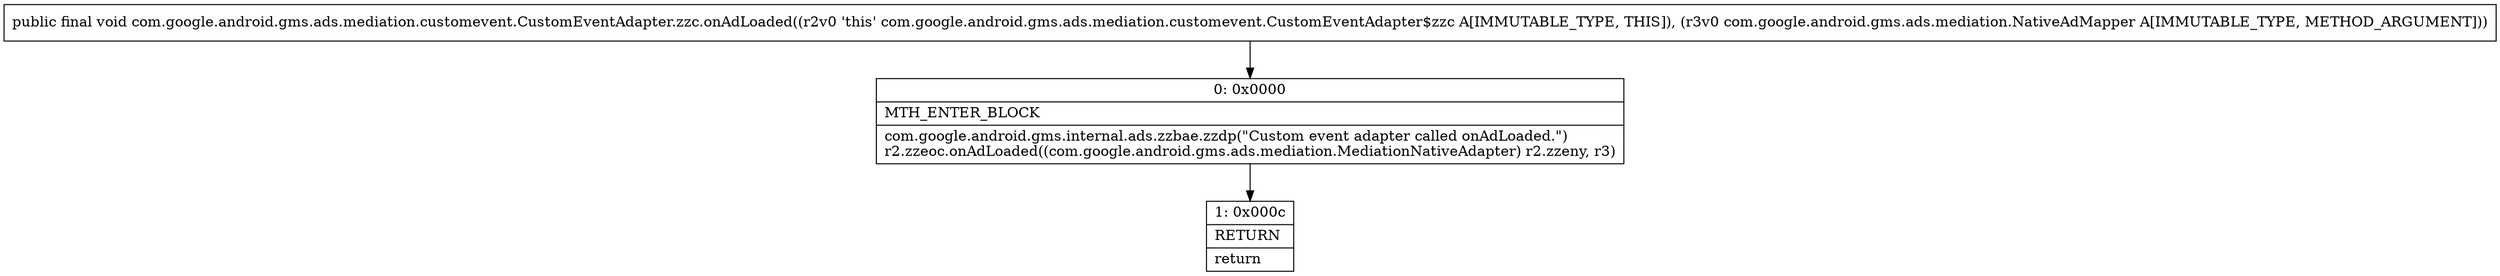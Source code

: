 digraph "CFG forcom.google.android.gms.ads.mediation.customevent.CustomEventAdapter.zzc.onAdLoaded(Lcom\/google\/android\/gms\/ads\/mediation\/NativeAdMapper;)V" {
Node_0 [shape=record,label="{0\:\ 0x0000|MTH_ENTER_BLOCK\l|com.google.android.gms.internal.ads.zzbae.zzdp(\"Custom event adapter called onAdLoaded.\")\lr2.zzeoc.onAdLoaded((com.google.android.gms.ads.mediation.MediationNativeAdapter) r2.zzeny, r3)\l}"];
Node_1 [shape=record,label="{1\:\ 0x000c|RETURN\l|return\l}"];
MethodNode[shape=record,label="{public final void com.google.android.gms.ads.mediation.customevent.CustomEventAdapter.zzc.onAdLoaded((r2v0 'this' com.google.android.gms.ads.mediation.customevent.CustomEventAdapter$zzc A[IMMUTABLE_TYPE, THIS]), (r3v0 com.google.android.gms.ads.mediation.NativeAdMapper A[IMMUTABLE_TYPE, METHOD_ARGUMENT])) }"];
MethodNode -> Node_0;
Node_0 -> Node_1;
}

